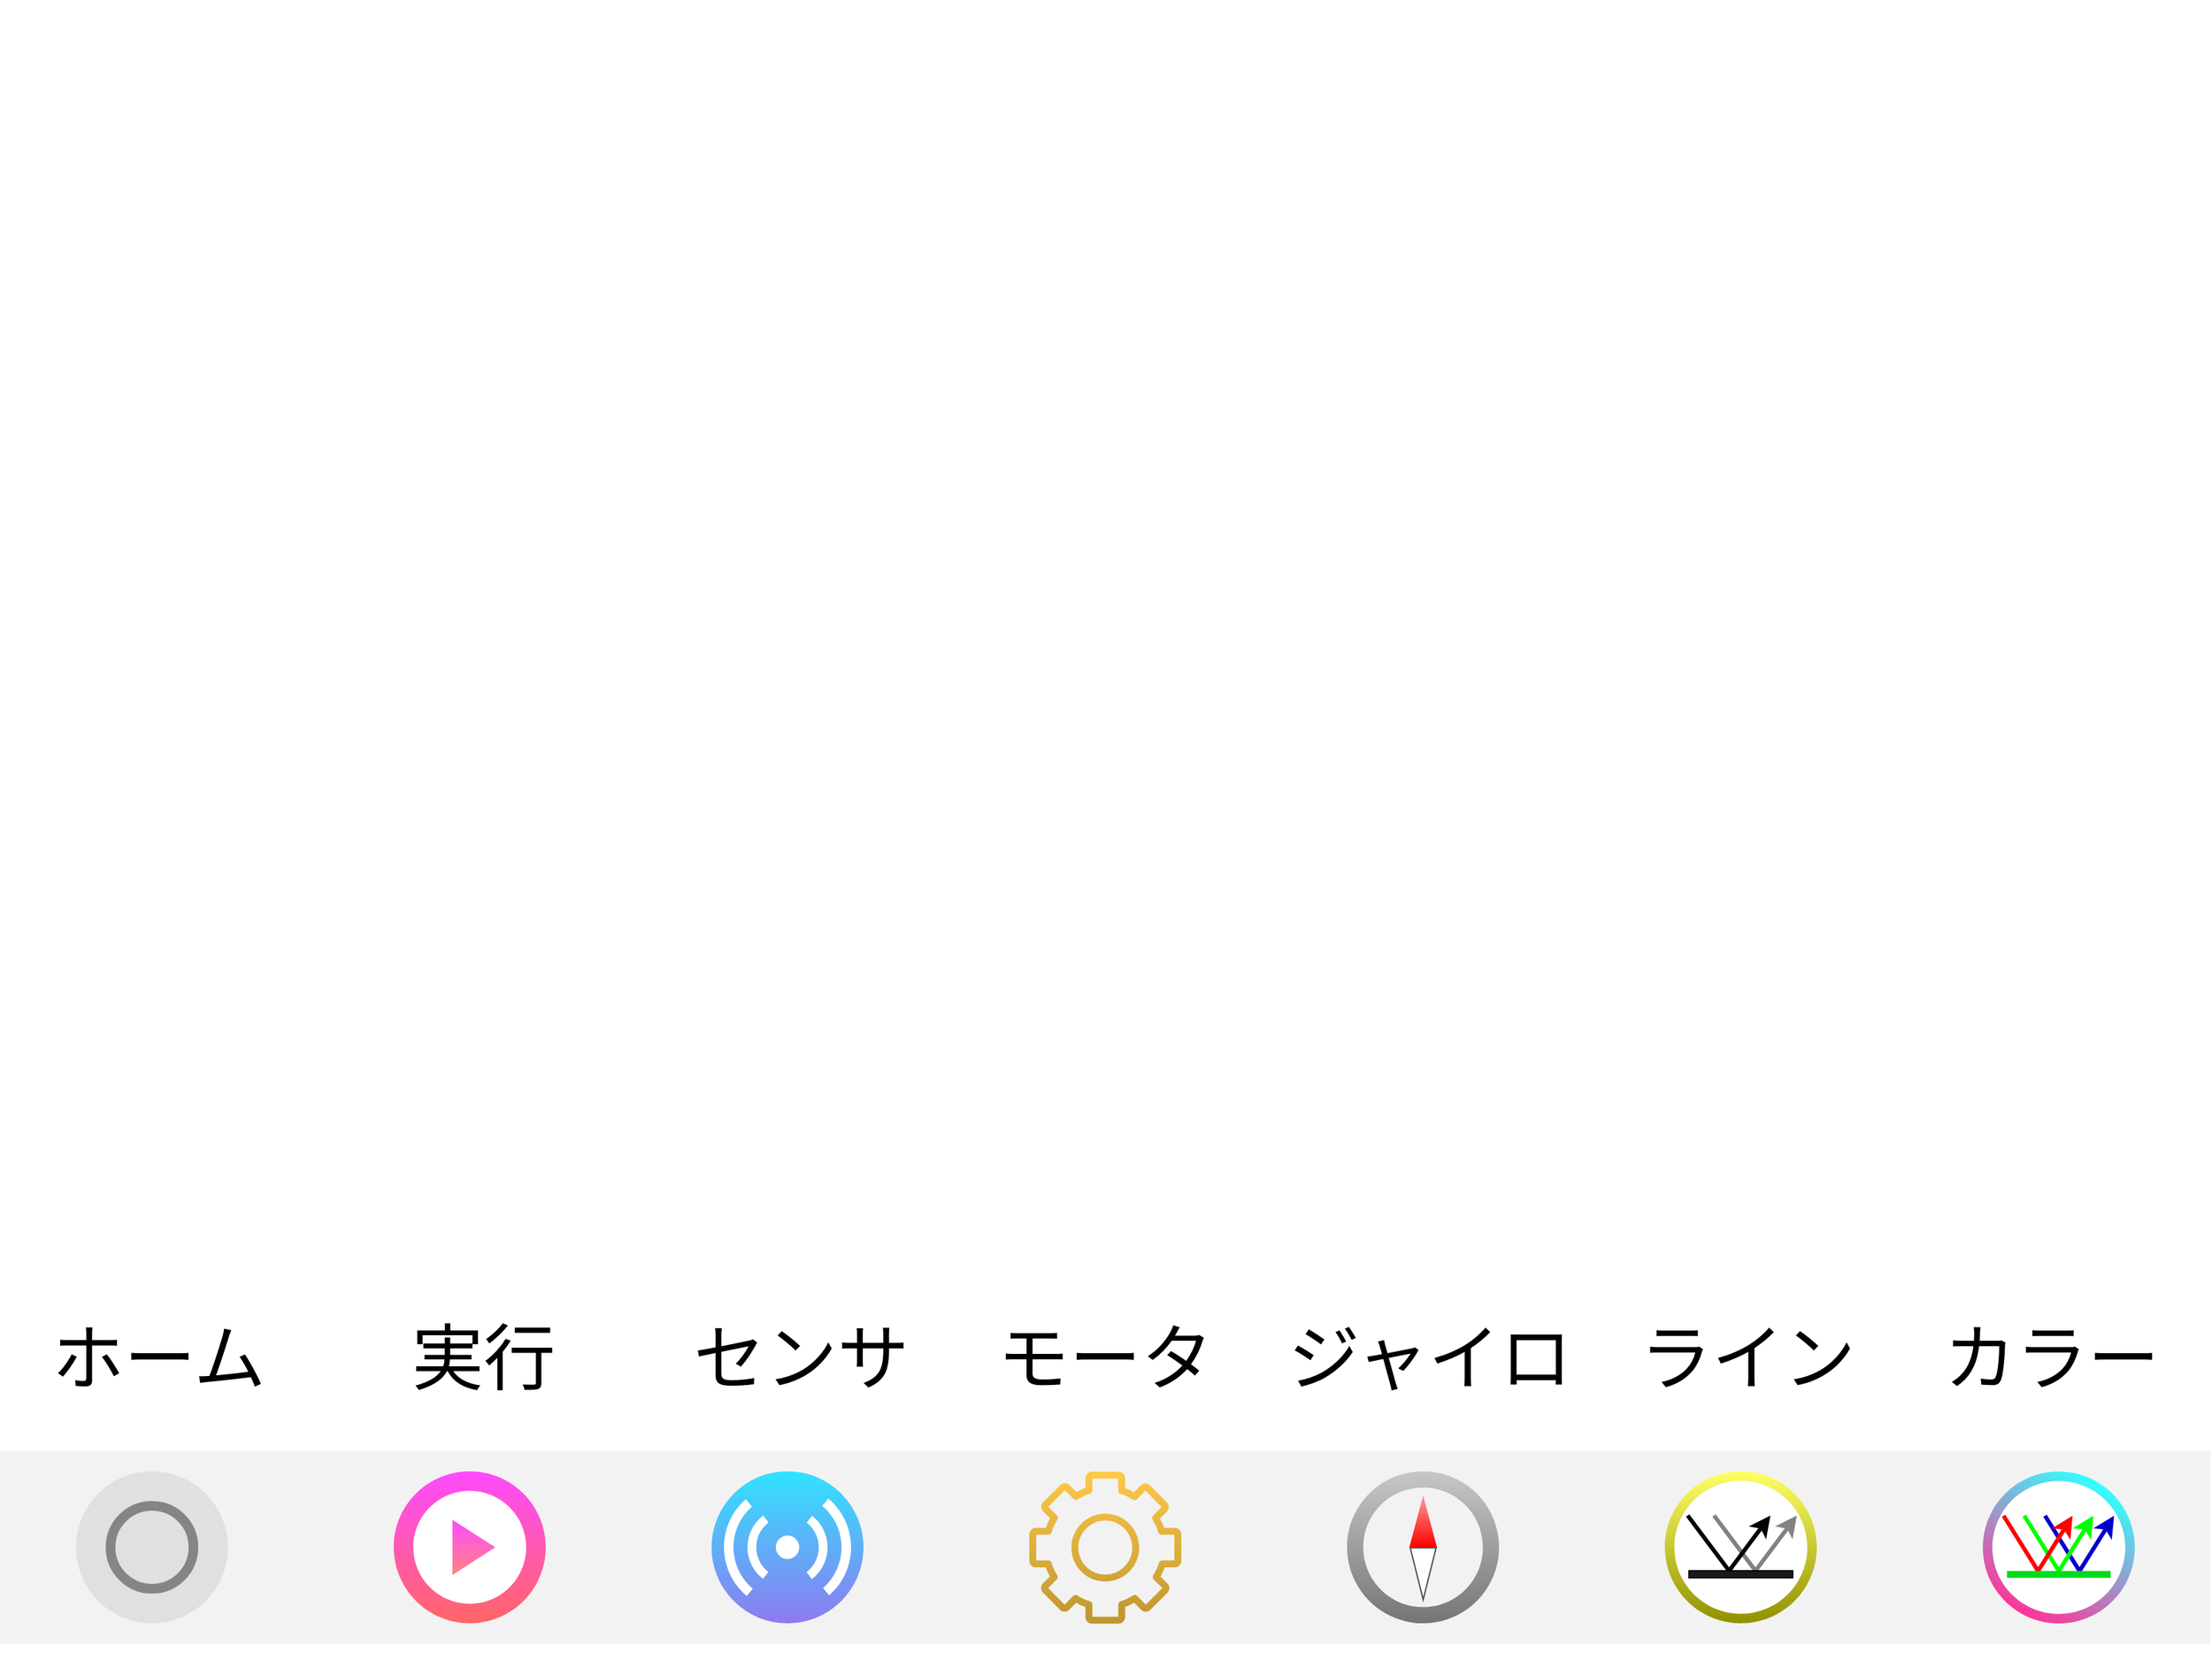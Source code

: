 <mxfile version="21.6.8" type="github" pages="2">
  <diagram name="雛形" id="7O8U0cMdmHfkfguyxdjp">
    <mxGraphModel dx="2182" dy="1191" grid="1" gridSize="10" guides="1" tooltips="1" connect="1" arrows="1" fold="1" page="1" pageScale="1" pageWidth="1600" pageHeight="1200" math="0" shadow="0">
      <root>
        <mxCell id="0" />
        <mxCell id="1" style="" parent="0" />
        <mxCell id="h-gP9eqlzXMZkICz6bRp-10" value="" style="rounded=0;whiteSpace=wrap;html=1;strokeColor=none;fillColor=#F2F2F2;" parent="1" vertex="1">
          <mxGeometry y="1050" width="1600" height="150" as="geometry" />
        </mxCell>
        <mxCell id="h-gP9eqlzXMZkICz6bRp-7" value="" style="ellipse;whiteSpace=wrap;html=1;aspect=fixed;strokeColor=none;fillColor=#E0E0E0;" parent="1" vertex="1">
          <mxGeometry x="55" y="1075" width="110" height="110" as="geometry" />
        </mxCell>
        <mxCell id="h-gP9eqlzXMZkICz6bRp-11" value="" style="ellipse;whiteSpace=wrap;html=1;aspect=fixed;fillColor=none;strokeWidth=7;strokeColor=#858585;" parent="1" vertex="1">
          <mxGeometry x="80" y="1100" width="60" height="60" as="geometry" />
        </mxCell>
        <mxCell id="h-gP9eqlzXMZkICz6bRp-23" value="" style="sketch=0;outlineConnect=0;fontColor=#232F3E;gradientColor=#BD962F;fillColor=#ffc847;strokeColor=none;dashed=0;verticalLabelPosition=bottom;verticalAlign=top;align=center;html=1;fontSize=12;fontStyle=0;aspect=fixed;pointerEvents=1;shape=mxgraph.aws4.gear;strokeWidth=18;" parent="1" vertex="1">
          <mxGeometry x="745" y="1075.19" width="110" height="110" as="geometry" />
        </mxCell>
        <mxCell id="h-gP9eqlzXMZkICz6bRp-65" value="" style="image;html=1;image=img/lib/clip_art/general/Gear_128x128.png;aspect=fixed;" parent="1" vertex="1">
          <mxGeometry x="420" y="890" width="1" height="1" as="geometry" />
        </mxCell>
        <mxCell id="h-gP9eqlzXMZkICz6bRp-83" value="" style="group" parent="1" vertex="1" connectable="0">
          <mxGeometry x="515" y="1075" width="110" height="110" as="geometry" />
        </mxCell>
        <mxCell id="h-gP9eqlzXMZkICz6bRp-36" value="" style="ellipse;whiteSpace=wrap;html=1;aspect=fixed;strokeColor=none;fillColor=#30E3FF;gradientColor=#8E7AF0;" parent="h-gP9eqlzXMZkICz6bRp-83" vertex="1">
          <mxGeometry width="110" height="110" as="geometry" />
        </mxCell>
        <mxCell id="h-gP9eqlzXMZkICz6bRp-34" value="" style="group" parent="h-gP9eqlzXMZkICz6bRp-83" vertex="1" connectable="0">
          <mxGeometry x="9" y="9" width="92" height="92" as="geometry" />
        </mxCell>
        <mxCell id="h-gP9eqlzXMZkICz6bRp-25" value="" style="verticalLabelPosition=bottom;verticalAlign=top;html=1;shape=mxgraph.basic.partConcEllipse;startAngle=0.611;endAngle=0.886;arcWidth=0.15;aspect=fixed;strokeColor=none;fillColor=#FFFFFF;" parent="h-gP9eqlzXMZkICz6bRp-34" vertex="1">
          <mxGeometry width="92" height="92" as="geometry" />
        </mxCell>
        <mxCell id="h-gP9eqlzXMZkICz6bRp-28" value="" style="verticalLabelPosition=bottom;verticalAlign=top;html=1;shape=mxgraph.basic.partConcEllipse;startAngle=0.605;endAngle=0.896;arcWidth=0.22;aspect=fixed;strokeColor=none;fillColor=#FFFFFF;" parent="h-gP9eqlzXMZkICz6bRp-34" vertex="1">
          <mxGeometry x="17" y="17" width="58" height="58" as="geometry" />
        </mxCell>
        <mxCell id="h-gP9eqlzXMZkICz6bRp-32" value="" style="group;rotation=-180;" parent="h-gP9eqlzXMZkICz6bRp-34" vertex="1" connectable="0">
          <mxGeometry width="92" height="92" as="geometry" />
        </mxCell>
        <mxCell id="h-gP9eqlzXMZkICz6bRp-30" value="" style="verticalLabelPosition=bottom;verticalAlign=top;html=1;shape=mxgraph.basic.partConcEllipse;startAngle=0.611;endAngle=0.886;arcWidth=0.15;aspect=fixed;strokeColor=none;fillColor=#FFFFFF;rotation=-180;" parent="h-gP9eqlzXMZkICz6bRp-32" vertex="1">
          <mxGeometry width="92" height="92" as="geometry" />
        </mxCell>
        <mxCell id="h-gP9eqlzXMZkICz6bRp-31" value="" style="verticalLabelPosition=bottom;verticalAlign=top;html=1;shape=mxgraph.basic.partConcEllipse;startAngle=0.605;endAngle=0.896;arcWidth=0.22;aspect=fixed;strokeColor=none;fillColor=#FFFFFF;rotation=-180;" parent="h-gP9eqlzXMZkICz6bRp-32" vertex="1">
          <mxGeometry x="17" y="17" width="58" height="58" as="geometry" />
        </mxCell>
        <mxCell id="h-gP9eqlzXMZkICz6bRp-33" value="" style="ellipse;whiteSpace=wrap;html=1;aspect=fixed;strokeColor=none;fillColor=#FFFFFF;" parent="h-gP9eqlzXMZkICz6bRp-32" vertex="1">
          <mxGeometry x="37.5" y="37.5" width="17" height="17" as="geometry" />
        </mxCell>
        <mxCell id="efaBBepKZMnBvRqp5x0d-8" value="" style="rounded=0;whiteSpace=wrap;html=1;strokeColor=none;" parent="1" vertex="1">
          <mxGeometry y="10" width="1600" height="1050" as="geometry" />
        </mxCell>
        <mxCell id="C2rAVLs_afUGmcxgLiRh-18" value="" style="group" vertex="1" connectable="0" parent="1">
          <mxGeometry x="285" y="1075" width="110" height="110" as="geometry" />
        </mxCell>
        <mxCell id="efaBBepKZMnBvRqp5x0d-7" value="" style="ellipse;whiteSpace=wrap;html=1;aspect=fixed;strokeColor=none;" parent="C2rAVLs_afUGmcxgLiRh-18" vertex="1">
          <mxGeometry x="8" y="8" width="95" height="95" as="geometry" />
        </mxCell>
        <mxCell id="efaBBepKZMnBvRqp5x0d-2" value="" style="verticalLabelPosition=bottom;verticalAlign=top;html=1;shape=mxgraph.basic.donut;dx=14.15;aspect=fixed;strokeColor=none;gradientColor=#FF6666;fillColor=#FF4AFF;" parent="C2rAVLs_afUGmcxgLiRh-18" vertex="1">
          <mxGeometry width="110" height="110" as="geometry" />
        </mxCell>
        <mxCell id="efaBBepKZMnBvRqp5x0d-4" value="" style="html=1;verticalLabelPosition=bottom;align=center;labelBackgroundColor=#ffffff;verticalAlign=top;strokeWidth=2;strokeColor=none;shadow=0;dashed=0;shape=mxgraph.ios7.icons.play;gradientColor=#FF8282;fillColor=#FF4AFF;aspect=fixed;" parent="C2rAVLs_afUGmcxgLiRh-18" vertex="1">
          <mxGeometry x="42.5" y="35.07" width="31" height="39.87" as="geometry" />
        </mxCell>
        <mxCell id="C2rAVLs_afUGmcxgLiRh-21" value="" style="group" vertex="1" connectable="0" parent="1">
          <mxGeometry x="975" y="1075" width="110" height="110" as="geometry" />
        </mxCell>
        <mxCell id="wBuHfRqARo6YGL88wuYe-1" value="" style="verticalLabelPosition=bottom;verticalAlign=top;html=1;shape=mxgraph.basic.donut;dx=11.7;aspect=fixed;strokeColor=none;fillColor=#C7C7C7;gradientColor=#757575;" vertex="1" parent="C2rAVLs_afUGmcxgLiRh-21">
          <mxGeometry width="110" height="110" as="geometry" />
        </mxCell>
        <mxCell id="wBuHfRqARo6YGL88wuYe-5" value="" style="group" vertex="1" connectable="0" parent="C2rAVLs_afUGmcxgLiRh-21">
          <mxGeometry x="45.065" y="17.503" width="20" height="75.382" as="geometry" />
        </mxCell>
        <mxCell id="wBuHfRqARo6YGL88wuYe-3" value="" style="triangle;whiteSpace=wrap;html=1;rotation=-90;fillColor=#FF9999;strokeColor=none;gradientColor=#FF0000;gradientDirection=west;" vertex="1" parent="wBuHfRqARo6YGL88wuYe-5">
          <mxGeometry x="-8.735" y="8.735" width="37.471" height="20" as="geometry" />
        </mxCell>
        <mxCell id="wBuHfRqARo6YGL88wuYe-4" value="" style="triangle;whiteSpace=wrap;html=1;rotation=90;strokeWidth=1;fillColor=#FFFFFF;strokeColor=#545454;" vertex="1" parent="wBuHfRqARo6YGL88wuYe-5">
          <mxGeometry x="-8.735" y="47.297" width="37.471" height="18.7" as="geometry" />
        </mxCell>
        <mxCell id="C2rAVLs_afUGmcxgLiRh-3" value="" style="ellipse;whiteSpace=wrap;html=1;aspect=fixed;movable=1;resizable=1;rotatable=1;deletable=1;editable=1;locked=0;connectable=1;strokeColor=none;" vertex="1" parent="1">
          <mxGeometry x="1205" y="1075" width="110" height="110" as="geometry" />
        </mxCell>
        <mxCell id="C2rAVLs_afUGmcxgLiRh-4" value="" style="group" vertex="1" connectable="0" parent="1">
          <mxGeometry x="1251.5" y="1147" width="19.1" as="geometry" />
        </mxCell>
        <mxCell id="C2rAVLs_afUGmcxgLiRh-5" value="" style="endArrow=classic;html=1;rounded=0;strokeWidth=3;strokeColor=#828282;" edge="1" parent="C2rAVLs_afUGmcxgLiRh-4">
          <mxGeometry width="50" height="50" relative="1" as="geometry">
            <mxPoint x="-10.9" y="-40" as="sourcePoint" />
            <mxPoint x="49" y="-40" as="targetPoint" />
            <Array as="points">
              <mxPoint x="19.1" />
            </Array>
          </mxGeometry>
        </mxCell>
        <mxCell id="C2rAVLs_afUGmcxgLiRh-6" value="" style="endArrow=classic;html=1;rounded=0;strokeWidth=3;" edge="1" parent="C2rAVLs_afUGmcxgLiRh-4">
          <mxGeometry width="50" height="50" relative="1" as="geometry">
            <mxPoint x="-30" y="-40" as="sourcePoint" />
            <mxPoint x="29.9" y="-40" as="targetPoint" />
            <Array as="points">
              <mxPoint />
            </Array>
          </mxGeometry>
        </mxCell>
        <mxCell id="C2rAVLs_afUGmcxgLiRh-7" value="" style="rounded=0;whiteSpace=wrap;html=1;fillColor=#1A1A1A;" vertex="1" parent="1">
          <mxGeometry x="1222.5" y="1147" width="75" height="5" as="geometry" />
        </mxCell>
        <mxCell id="C2rAVLs_afUGmcxgLiRh-8" value="" style="verticalLabelPosition=bottom;verticalAlign=top;html=1;shape=mxgraph.basic.donut;dx=6.9;aspect=fixed;strokeColor=none;fillColor=#FFFF66;gradientColor=#919100;" vertex="1" parent="1">
          <mxGeometry x="1205" y="1075" width="110" height="110" as="geometry" />
        </mxCell>
        <mxCell id="C2rAVLs_afUGmcxgLiRh-23" value="" style="group" vertex="1" connectable="0" parent="1">
          <mxGeometry x="1415" y="1055" width="150.263" height="150.263" as="geometry" />
        </mxCell>
        <mxCell id="C2rAVLs_afUGmcxgLiRh-9" value="" style="ellipse;whiteSpace=wrap;html=1;aspect=fixed;movable=1;resizable=1;rotatable=1;deletable=1;editable=1;locked=0;connectable=1;strokeColor=none;flipV=1;flipH=0;rotation=-180;" vertex="1" parent="C2rAVLs_afUGmcxgLiRh-23">
          <mxGeometry x="20.131" y="20.131" width="110" height="110" as="geometry" />
        </mxCell>
        <mxCell id="C2rAVLs_afUGmcxgLiRh-10" value="" style="verticalLabelPosition=bottom;verticalAlign=top;html=1;shape=mxgraph.basic.donut;dx=6.9;aspect=fixed;strokeColor=none;fillColor=#FF3399;gradientColor=#33FFFF;flipV=1;rotation=30;" vertex="1" parent="C2rAVLs_afUGmcxgLiRh-23">
          <mxGeometry x="20.131" y="20.131" width="110" height="110" as="geometry" />
        </mxCell>
        <mxCell id="C2rAVLs_afUGmcxgLiRh-11" value="" style="endArrow=classic;html=1;rounded=0;strokeWidth=3;strokeColor=#0000CC;" edge="1" parent="C2rAVLs_afUGmcxgLiRh-23">
          <mxGeometry width="50" height="50" relative="1" as="geometry">
            <mxPoint x="65.131" y="52.131" as="sourcePoint" />
            <mxPoint x="115.131" y="52.131" as="targetPoint" />
            <Array as="points">
              <mxPoint x="90.131" y="92.131" />
            </Array>
          </mxGeometry>
        </mxCell>
        <mxCell id="C2rAVLs_afUGmcxgLiRh-12" value="" style="endArrow=classic;html=1;rounded=0;strokeWidth=3;strokeColor=#00FF00;" edge="1" parent="C2rAVLs_afUGmcxgLiRh-23">
          <mxGeometry width="50" height="50" relative="1" as="geometry">
            <mxPoint x="50.131" y="52.131" as="sourcePoint" />
            <mxPoint x="100.131" y="52.131" as="targetPoint" />
            <Array as="points">
              <mxPoint x="75.131" y="92.131" />
            </Array>
          </mxGeometry>
        </mxCell>
        <mxCell id="C2rAVLs_afUGmcxgLiRh-13" value="" style="endArrow=classic;html=1;rounded=0;strokeWidth=3;strokeColor=#FF0000;" edge="1" parent="C2rAVLs_afUGmcxgLiRh-23">
          <mxGeometry width="50" height="50" relative="1" as="geometry">
            <mxPoint x="35.131" y="52.131" as="sourcePoint" />
            <mxPoint x="85.131" y="52.131" as="targetPoint" />
            <Array as="points">
              <mxPoint x="60.131" y="92.131" />
            </Array>
          </mxGeometry>
        </mxCell>
        <mxCell id="C2rAVLs_afUGmcxgLiRh-14" value="" style="rounded=0;whiteSpace=wrap;html=1;fillColor=#00DB1D;strokeColor=none;" vertex="1" parent="C2rAVLs_afUGmcxgLiRh-23">
          <mxGeometry x="37.631" y="92.131" width="75" height="5" as="geometry" />
        </mxCell>
        <mxCell id="h-gP9eqlzXMZkICz6bRp-5" value="オブジェ" style="locked=1;" parent="0" />
        <mxCell id="xYayoXvh27TjudhFl6Vb-2" value="description" style="locked=1;" parent="0" />
        <mxCell id="xYayoXvh27TjudhFl6Vb-3" value="&lt;span style=&quot;font-size: 52px;&quot;&gt;ホーム&lt;/span&gt;" style="text;html=1;strokeColor=none;fillColor=none;align=center;verticalAlign=middle;whiteSpace=wrap;rounded=0;fontFamily=Zen Kaku Gothic New;fontSource=https%3A%2F%2Ffonts.googleapis.com%2Fcss%3Ffamily%3DZen%2BKaku%2BGothic%2BNew;" vertex="1" parent="xYayoXvh27TjudhFl6Vb-2">
          <mxGeometry x="20" y="950" width="190" height="90" as="geometry" />
        </mxCell>
        <mxCell id="xYayoXvh27TjudhFl6Vb-4" value="&lt;span style=&quot;font-size: 52px;&quot;&gt;実行&lt;/span&gt;" style="text;html=1;strokeColor=none;fillColor=none;align=center;verticalAlign=middle;whiteSpace=wrap;rounded=0;fontFamily=Zen Kaku Gothic New;fontSource=https%3A%2F%2Ffonts.googleapis.com%2Fcss%3Ffamily%3DZen%2BKaku%2BGothic%2BNew;" vertex="1" parent="xYayoXvh27TjudhFl6Vb-2">
          <mxGeometry x="280" y="950" width="140" height="90" as="geometry" />
        </mxCell>
        <mxCell id="xYayoXvh27TjudhFl6Vb-5" value="&lt;span style=&quot;font-size: 52px;&quot;&gt;センサ&lt;/span&gt;" style="text;html=1;strokeColor=none;fillColor=none;align=center;verticalAlign=middle;whiteSpace=wrap;rounded=0;fontFamily=Zen Kaku Gothic New;fontSource=https%3A%2F%2Ffonts.googleapis.com%2Fcss%3Ffamily%3DZen%2BKaku%2BGothic%2BNew;" vertex="1" parent="xYayoXvh27TjudhFl6Vb-2">
          <mxGeometry x="500" y="950" width="160" height="90" as="geometry" />
        </mxCell>
        <mxCell id="xYayoXvh27TjudhFl6Vb-6" value="&lt;span style=&quot;font-size: 52px;&quot;&gt;モータ&lt;/span&gt;" style="text;html=1;strokeColor=none;fillColor=none;align=center;verticalAlign=middle;whiteSpace=wrap;rounded=0;fontFamily=Zen Kaku Gothic New;fontSource=https%3A%2F%2Ffonts.googleapis.com%2Fcss%3Ffamily%3DZen%2BKaku%2BGothic%2BNew;" vertex="1" parent="xYayoXvh27TjudhFl6Vb-2">
          <mxGeometry x="720" y="950" width="160" height="90" as="geometry" />
        </mxCell>
        <mxCell id="xYayoXvh27TjudhFl6Vb-9" value="&lt;span style=&quot;font-size: 52px;&quot;&gt;ジャイロ&lt;/span&gt;" style="text;html=1;strokeColor=none;fillColor=none;align=center;verticalAlign=middle;whiteSpace=wrap;rounded=0;fontFamily=Zen Kaku Gothic New;fontSource=https%3A%2F%2Ffonts.googleapis.com%2Fcss%3Ffamily%3DZen%2BKaku%2BGothic%2BNew;" vertex="1" parent="xYayoXvh27TjudhFl6Vb-2">
          <mxGeometry x="930" y="950" width="210" height="90" as="geometry" />
        </mxCell>
        <mxCell id="xYayoXvh27TjudhFl6Vb-29" value="&lt;span style=&quot;font-size: 52px;&quot;&gt;ライン&lt;/span&gt;" style="text;html=1;strokeColor=none;fillColor=none;align=center;verticalAlign=middle;whiteSpace=wrap;rounded=0;fontFamily=Zen Kaku Gothic New;fontSource=https%3A%2F%2Ffonts.googleapis.com%2Fcss%3Ffamily%3DZen%2BKaku%2BGothic%2BNew;" vertex="1" parent="xYayoXvh27TjudhFl6Vb-2">
          <mxGeometry x="1160" y="950" width="210" height="90" as="geometry" />
        </mxCell>
        <mxCell id="C2rAVLs_afUGmcxgLiRh-25" value="&lt;span style=&quot;font-size: 52px;&quot;&gt;カラー&lt;/span&gt;" style="text;html=1;strokeColor=none;fillColor=none;align=center;verticalAlign=middle;whiteSpace=wrap;rounded=0;fontFamily=Zen Kaku Gothic New;fontSource=https%3A%2F%2Ffonts.googleapis.com%2Fcss%3Ffamily%3DZen%2BKaku%2BGothic%2BNew;" vertex="1" parent="xYayoXvh27TjudhFl6Vb-2">
          <mxGeometry x="1390" y="950" width="190" height="90" as="geometry" />
        </mxCell>
      </root>
    </mxGraphModel>
  </diagram>
  <diagram id="wLYDUoYpfgjDL48D52VK" name="ボツ置き場">
    <mxGraphModel dx="421" dy="-970" grid="1" gridSize="10" guides="1" tooltips="1" connect="1" arrows="1" fold="1" page="1" pageScale="1" pageWidth="1600" pageHeight="1200" math="0" shadow="0">
      <root>
        <mxCell id="0" />
        <mxCell id="1" parent="0" />
        <mxCell id="nqOqeXPwmrGODVWTNga3-1" value="" style="group" parent="1" vertex="1" connectable="0">
          <mxGeometry x="170" y="1230" width="110" height="110" as="geometry" />
        </mxCell>
        <mxCell id="nqOqeXPwmrGODVWTNga3-2" value="" style="ellipse;whiteSpace=wrap;html=1;aspect=fixed;strokeColor=none;fillColor=#33FFFF;gradientColor=#FF3399;" parent="nqOqeXPwmrGODVWTNga3-1" vertex="1">
          <mxGeometry width="110" height="110" as="geometry" />
        </mxCell>
        <mxCell id="nqOqeXPwmrGODVWTNga3-3" value="" style="group" parent="nqOqeXPwmrGODVWTNga3-1" vertex="1" connectable="0">
          <mxGeometry x="9" y="9" width="92" height="92" as="geometry" />
        </mxCell>
        <mxCell id="nqOqeXPwmrGODVWTNga3-4" value="" style="verticalLabelPosition=bottom;verticalAlign=top;html=1;shape=mxgraph.basic.partConcEllipse;startAngle=0.611;endAngle=0.886;arcWidth=0.15;aspect=fixed;strokeColor=none;fillColor=#FFFFFF;" parent="nqOqeXPwmrGODVWTNga3-3" vertex="1">
          <mxGeometry width="92" height="92" as="geometry" />
        </mxCell>
        <mxCell id="nqOqeXPwmrGODVWTNga3-5" value="" style="verticalLabelPosition=bottom;verticalAlign=top;html=1;shape=mxgraph.basic.partConcEllipse;startAngle=0.605;endAngle=0.896;arcWidth=0.22;aspect=fixed;strokeColor=none;fillColor=#FFFFFF;" parent="nqOqeXPwmrGODVWTNga3-3" vertex="1">
          <mxGeometry x="17" y="17" width="58" height="58" as="geometry" />
        </mxCell>
        <mxCell id="nqOqeXPwmrGODVWTNga3-6" value="" style="group;rotation=-180;" parent="nqOqeXPwmrGODVWTNga3-3" vertex="1" connectable="0">
          <mxGeometry width="92" height="92" as="geometry" />
        </mxCell>
        <mxCell id="nqOqeXPwmrGODVWTNga3-7" value="" style="verticalLabelPosition=bottom;verticalAlign=top;html=1;shape=mxgraph.basic.partConcEllipse;startAngle=0.611;endAngle=0.886;arcWidth=0.15;aspect=fixed;strokeColor=none;fillColor=#FFFFFF;rotation=-180;" parent="nqOqeXPwmrGODVWTNga3-6" vertex="1">
          <mxGeometry width="92" height="92" as="geometry" />
        </mxCell>
        <mxCell id="nqOqeXPwmrGODVWTNga3-8" value="" style="verticalLabelPosition=bottom;verticalAlign=top;html=1;shape=mxgraph.basic.partConcEllipse;startAngle=0.605;endAngle=0.896;arcWidth=0.22;aspect=fixed;strokeColor=none;fillColor=#FFFFFF;rotation=-180;" parent="nqOqeXPwmrGODVWTNga3-6" vertex="1">
          <mxGeometry x="17" y="17" width="58" height="58" as="geometry" />
        </mxCell>
        <mxCell id="nqOqeXPwmrGODVWTNga3-9" value="" style="ellipse;whiteSpace=wrap;html=1;aspect=fixed;strokeColor=none;fillColor=#FFFFFF;" parent="nqOqeXPwmrGODVWTNga3-6" vertex="1">
          <mxGeometry x="37.5" y="37.5" width="17" height="17" as="geometry" />
        </mxCell>
        <mxCell id="nqOqeXPwmrGODVWTNga3-10" value="" style="group" parent="1" vertex="1" connectable="0">
          <mxGeometry x="300" y="1230" width="110" height="110" as="geometry" />
        </mxCell>
        <mxCell id="nqOqeXPwmrGODVWTNga3-11" value="" style="ellipse;whiteSpace=wrap;html=1;aspect=fixed;strokeColor=none;fillColor=#FF14D0;gradientColor=#BF2874;" parent="nqOqeXPwmrGODVWTNga3-10" vertex="1">
          <mxGeometry width="110" height="110" as="geometry" />
        </mxCell>
        <mxCell id="nqOqeXPwmrGODVWTNga3-12" value="" style="group" parent="nqOqeXPwmrGODVWTNga3-10" vertex="1" connectable="0">
          <mxGeometry x="9" y="9" width="92" height="92" as="geometry" />
        </mxCell>
        <mxCell id="nqOqeXPwmrGODVWTNga3-13" value="" style="verticalLabelPosition=bottom;verticalAlign=top;html=1;shape=mxgraph.basic.partConcEllipse;startAngle=0.611;endAngle=0.886;arcWidth=0.15;aspect=fixed;strokeColor=none;fillColor=#FFFFFF;" parent="nqOqeXPwmrGODVWTNga3-12" vertex="1">
          <mxGeometry width="92" height="92" as="geometry" />
        </mxCell>
        <mxCell id="nqOqeXPwmrGODVWTNga3-14" value="" style="verticalLabelPosition=bottom;verticalAlign=top;html=1;shape=mxgraph.basic.partConcEllipse;startAngle=0.605;endAngle=0.896;arcWidth=0.22;aspect=fixed;strokeColor=none;fillColor=#FFFFFF;" parent="nqOqeXPwmrGODVWTNga3-12" vertex="1">
          <mxGeometry x="17" y="17" width="58" height="58" as="geometry" />
        </mxCell>
        <mxCell id="nqOqeXPwmrGODVWTNga3-15" value="" style="group;rotation=-180;" parent="nqOqeXPwmrGODVWTNga3-12" vertex="1" connectable="0">
          <mxGeometry width="92" height="92" as="geometry" />
        </mxCell>
        <mxCell id="nqOqeXPwmrGODVWTNga3-16" value="" style="verticalLabelPosition=bottom;verticalAlign=top;html=1;shape=mxgraph.basic.partConcEllipse;startAngle=0.611;endAngle=0.886;arcWidth=0.15;aspect=fixed;strokeColor=none;fillColor=#FFFFFF;rotation=-180;" parent="nqOqeXPwmrGODVWTNga3-15" vertex="1">
          <mxGeometry width="92" height="92" as="geometry" />
        </mxCell>
        <mxCell id="nqOqeXPwmrGODVWTNga3-17" value="" style="verticalLabelPosition=bottom;verticalAlign=top;html=1;shape=mxgraph.basic.partConcEllipse;startAngle=0.605;endAngle=0.896;arcWidth=0.22;aspect=fixed;strokeColor=none;fillColor=#FFFFFF;rotation=-180;" parent="nqOqeXPwmrGODVWTNga3-15" vertex="1">
          <mxGeometry x="17" y="17" width="58" height="58" as="geometry" />
        </mxCell>
        <mxCell id="nqOqeXPwmrGODVWTNga3-18" value="" style="ellipse;whiteSpace=wrap;html=1;aspect=fixed;strokeColor=none;fillColor=#FFFFFF;" parent="nqOqeXPwmrGODVWTNga3-15" vertex="1">
          <mxGeometry x="37.5" y="37.5" width="17" height="17" as="geometry" />
        </mxCell>
        <mxCell id="nqOqeXPwmrGODVWTNga3-19" value="" style="sketch=0;pointerEvents=1;shadow=0;dashed=0;html=1;strokeColor=none;fillColor=#FF08CE;labelPosition=center;verticalLabelPosition=bottom;verticalAlign=top;align=center;outlineConnect=0;shape=mxgraph.veeam2.running_playing;aspect=fixed;gradientColor=#B33D6C;" parent="1" vertex="1">
          <mxGeometry x="179.5" y="1678.5" width="151" height="151" as="geometry" />
        </mxCell>
        <mxCell id="nqOqeXPwmrGODVWTNga3-21" value="" style="group;rotation=0;" parent="1" vertex="1" connectable="0">
          <mxGeometry x="40" y="1230" width="110" height="110" as="geometry" />
        </mxCell>
        <mxCell id="nqOqeXPwmrGODVWTNga3-22" value="" style="ellipse;whiteSpace=wrap;html=1;aspect=fixed;strokeColor=none;fillColor=#33FFFF;gradientColor=#FF3399;rotation=15;" parent="nqOqeXPwmrGODVWTNga3-21" vertex="1">
          <mxGeometry width="110" height="110" as="geometry" />
        </mxCell>
        <mxCell id="nqOqeXPwmrGODVWTNga3-23" value="" style="group;rotation=0;" parent="nqOqeXPwmrGODVWTNga3-21" vertex="1" connectable="0">
          <mxGeometry x="9" y="9" width="92" height="92" as="geometry" />
        </mxCell>
        <mxCell id="nqOqeXPwmrGODVWTNga3-24" value="" style="verticalLabelPosition=bottom;verticalAlign=top;html=1;shape=mxgraph.basic.partConcEllipse;startAngle=0.611;endAngle=0.886;arcWidth=0.15;aspect=fixed;strokeColor=none;fillColor=#FFFFFF;rotation=0;" parent="nqOqeXPwmrGODVWTNga3-23" vertex="1">
          <mxGeometry width="92" height="92" as="geometry" />
        </mxCell>
        <mxCell id="nqOqeXPwmrGODVWTNga3-25" value="" style="verticalLabelPosition=bottom;verticalAlign=top;html=1;shape=mxgraph.basic.partConcEllipse;startAngle=0.605;endAngle=0.896;arcWidth=0.22;aspect=fixed;strokeColor=none;fillColor=#FFFFFF;rotation=0;" parent="nqOqeXPwmrGODVWTNga3-23" vertex="1">
          <mxGeometry x="17" y="17" width="58" height="58" as="geometry" />
        </mxCell>
        <mxCell id="nqOqeXPwmrGODVWTNga3-26" value="" style="group;rotation=-180;" parent="nqOqeXPwmrGODVWTNga3-23" vertex="1" connectable="0">
          <mxGeometry width="92" height="92" as="geometry" />
        </mxCell>
        <mxCell id="nqOqeXPwmrGODVWTNga3-27" value="" style="verticalLabelPosition=bottom;verticalAlign=top;html=1;shape=mxgraph.basic.partConcEllipse;startAngle=0.611;endAngle=0.886;arcWidth=0.15;aspect=fixed;strokeColor=none;fillColor=#FFFFFF;rotation=-180;" parent="nqOqeXPwmrGODVWTNga3-26" vertex="1">
          <mxGeometry width="92" height="92" as="geometry" />
        </mxCell>
        <mxCell id="nqOqeXPwmrGODVWTNga3-28" value="" style="verticalLabelPosition=bottom;verticalAlign=top;html=1;shape=mxgraph.basic.partConcEllipse;startAngle=0.605;endAngle=0.896;arcWidth=0.22;aspect=fixed;strokeColor=none;fillColor=#FFFFFF;rotation=-180;" parent="nqOqeXPwmrGODVWTNga3-26" vertex="1">
          <mxGeometry x="17" y="17" width="58" height="58" as="geometry" />
        </mxCell>
        <mxCell id="nqOqeXPwmrGODVWTNga3-29" value="" style="ellipse;whiteSpace=wrap;html=1;aspect=fixed;strokeColor=none;fillColor=#FFFFFF;rotation=0;" parent="nqOqeXPwmrGODVWTNga3-26" vertex="1">
          <mxGeometry x="37" y="37" width="17" height="17" as="geometry" />
        </mxCell>
        <mxCell id="yjdE3krrhu8JRonihCo2-1" value="" style="shape=image;html=1;verticalAlign=top;verticalLabelPosition=bottom;labelBackgroundColor=#ffffff;imageAspect=0;aspect=fixed;image=https://cdn2.iconfinder.com/data/icons/boxicons-regular-vol-3/24/bx-run-128.png" vertex="1" parent="1">
          <mxGeometry x="20" y="1690" width="128" height="128" as="geometry" />
        </mxCell>
        <mxCell id="WmqNaCBBMCfLt_LxE_mU-1" value="y" style="ellipse;whiteSpace=wrap;html=1;aspect=fixed;strokeWidth=3;strokeColor=#808080;" vertex="1" parent="1">
          <mxGeometry x="330.5" y="1380" width="110" height="110" as="geometry" />
        </mxCell>
        <mxCell id="WmqNaCBBMCfLt_LxE_mU-2" value="" style="triangle;whiteSpace=wrap;html=1;rotation=90;strokeWidth=1;fillColor=#d9d9d9;strokeColor=#666666;" vertex="1" parent="1">
          <mxGeometry x="362.5" y="1447.497" width="46" height="19.826" as="geometry" />
        </mxCell>
        <mxCell id="WmqNaCBBMCfLt_LxE_mU-3" value="" style="triangle;whiteSpace=wrap;html=1;rotation=-90;fillColor=#FF9999;strokeColor=none;gradientColor=#FF0000;gradientDirection=west;" vertex="1" parent="1">
          <mxGeometry x="362.5" y="1400.935" width="46" height="20.87" as="geometry" />
        </mxCell>
        <mxCell id="_s8Q34IabjebmULWDPo8-1" value="" style="verticalLabelPosition=bottom;verticalAlign=top;html=1;shape=mxgraph.basic.donut;dx=13.17;aspect=fixed;strokeColor=none;fillColor=#C7C7C7;gradientColor=#666666;" vertex="1" parent="1">
          <mxGeometry x="188" y="1380" width="110" height="110" as="geometry" />
        </mxCell>
        <mxCell id="_s8Q34IabjebmULWDPo8-4" value="" style="group;aspect=fixed;" vertex="1" connectable="0" parent="1">
          <mxGeometry x="234.565" y="1397.0" width="17" height="74.98" as="geometry" />
        </mxCell>
        <mxCell id="_s8Q34IabjebmULWDPo8-2" value="" style="triangle;whiteSpace=wrap;html=1;rotation=-90;fillColor=#FF9999;strokeColor=none;gradientColor=#FF0000;gradientDirection=west;" vertex="1" parent="_s8Q34IabjebmULWDPo8-4">
          <mxGeometry x="-10.235" y="10.236" width="37.471" height="17.001" as="geometry" />
        </mxCell>
        <mxCell id="_s8Q34IabjebmULWDPo8-3" value="" style="triangle;whiteSpace=wrap;html=1;rotation=90;strokeWidth=1;fillColor=default;strokeColor=#666666;" vertex="1" parent="_s8Q34IabjebmULWDPo8-4">
          <mxGeometry x="-10.235" y="48.168" width="37.471" height="16.151" as="geometry" />
        </mxCell>
        <mxCell id="twy646h4Y78SQbwAZLhf-1" value="" style="verticalLabelPosition=bottom;verticalAlign=top;html=1;shape=mxgraph.basic.donut;dx=2.52;aspect=fixed;strokeColor=none;fillColor=#808080;gradientColor=none;" vertex="1" parent="1">
          <mxGeometry x="38" y="1380" width="110" height="110" as="geometry" />
        </mxCell>
        <mxCell id="twy646h4Y78SQbwAZLhf-2" value="" style="triangle;whiteSpace=wrap;html=1;rotation=-90;fillColor=#FF9999;strokeColor=none;gradientColor=#FF0000;gradientDirection=west;" vertex="1" parent="1">
          <mxGeometry x="70" y="1400.935" width="46" height="20.87" as="geometry" />
        </mxCell>
        <mxCell id="twy646h4Y78SQbwAZLhf-3" value="" style="triangle;whiteSpace=wrap;html=1;rotation=90;strokeWidth=1;fillColor=default;strokeColor=#666666;" vertex="1" parent="1">
          <mxGeometry x="70" y="1447.497" width="46" height="19.826" as="geometry" />
        </mxCell>
        <mxCell id="BsqfgoKKWLKrE249Pmcp-1" value="" style="ellipse;whiteSpace=wrap;html=1;aspect=fixed;movable=1;resizable=1;rotatable=1;deletable=1;editable=1;locked=0;connectable=1;strokeColor=none;" vertex="1" parent="1">
          <mxGeometry x="38" y="1530" width="110" height="110" as="geometry" />
        </mxCell>
        <mxCell id="BsqfgoKKWLKrE249Pmcp-2" value="" style="group" vertex="1" connectable="0" parent="1">
          <mxGeometry x="84.5" y="1602" width="19.1" as="geometry" />
        </mxCell>
        <mxCell id="BsqfgoKKWLKrE249Pmcp-3" value="" style="endArrow=classic;html=1;rounded=0;strokeWidth=3;strokeColor=#828282;" edge="1" parent="BsqfgoKKWLKrE249Pmcp-2">
          <mxGeometry width="50" height="50" relative="1" as="geometry">
            <mxPoint x="-10.9" y="-40" as="sourcePoint" />
            <mxPoint x="49" y="-40" as="targetPoint" />
            <Array as="points">
              <mxPoint x="19.1" />
            </Array>
          </mxGeometry>
        </mxCell>
        <mxCell id="BsqfgoKKWLKrE249Pmcp-4" value="" style="endArrow=classic;html=1;rounded=0;strokeWidth=3;" edge="1" parent="BsqfgoKKWLKrE249Pmcp-2">
          <mxGeometry width="50" height="50" relative="1" as="geometry">
            <mxPoint x="-30" y="-40" as="sourcePoint" />
            <mxPoint x="29.9" y="-40" as="targetPoint" />
            <Array as="points">
              <mxPoint />
            </Array>
          </mxGeometry>
        </mxCell>
        <mxCell id="BsqfgoKKWLKrE249Pmcp-5" value="" style="rounded=0;whiteSpace=wrap;html=1;fillColor=#00DB1D;strokeColor=none;" vertex="1" parent="1">
          <mxGeometry x="55.5" y="1602" width="75" height="5" as="geometry" />
        </mxCell>
        <mxCell id="BsqfgoKKWLKrE249Pmcp-6" value="" style="verticalLabelPosition=bottom;verticalAlign=top;html=1;shape=mxgraph.basic.donut;dx=6.9;aspect=fixed;strokeColor=none;fillColor=#FF0000;gradientColor=#0000CC;" vertex="1" parent="1">
          <mxGeometry x="38" y="1530" width="110" height="110" as="geometry" />
        </mxCell>
        <mxCell id="odGaEpSMYsswD_Nr5R0C-1" value="" style="ellipse;whiteSpace=wrap;html=1;aspect=fixed;movable=1;resizable=1;rotatable=1;deletable=1;editable=1;locked=0;connectable=1;strokeColor=none;flipV=1;flipH=0;rotation=-180;" vertex="1" parent="1">
          <mxGeometry x="188.07" y="1530" width="110" height="110" as="geometry" />
        </mxCell>
        <mxCell id="odGaEpSMYsswD_Nr5R0C-2" value="" style="verticalLabelPosition=bottom;verticalAlign=top;html=1;shape=mxgraph.basic.donut;dx=6.9;aspect=fixed;strokeColor=none;fillColor=#FF3399;gradientColor=#33FFFF;flipV=1;rotation=30;" vertex="1" parent="1">
          <mxGeometry x="188.07" y="1530" width="110" height="110" as="geometry" />
        </mxCell>
        <mxCell id="odGaEpSMYsswD_Nr5R0C-3" value="" style="endArrow=classic;html=1;rounded=0;strokeWidth=3;strokeColor=#0000CC;" edge="1" parent="1">
          <mxGeometry width="50" height="50" relative="1" as="geometry">
            <mxPoint x="223.67" y="1562" as="sourcePoint" />
            <mxPoint x="283.57" y="1562" as="targetPoint" />
            <Array as="points">
              <mxPoint x="253.67" y="1602" />
            </Array>
          </mxGeometry>
        </mxCell>
        <mxCell id="odGaEpSMYsswD_Nr5R0C-4" value="" style="endArrow=classic;html=1;rounded=0;strokeWidth=3;strokeColor=#00FF00;" edge="1" parent="1">
          <mxGeometry width="50" height="50" relative="1" as="geometry">
            <mxPoint x="214.17" y="1562" as="sourcePoint" />
            <mxPoint x="274.07" y="1562" as="targetPoint" />
            <Array as="points">
              <mxPoint x="244.17" y="1602" />
            </Array>
          </mxGeometry>
        </mxCell>
        <mxCell id="odGaEpSMYsswD_Nr5R0C-5" value="" style="endArrow=classic;html=1;rounded=0;strokeWidth=3;strokeColor=#FF0000;" edge="1" parent="1">
          <mxGeometry width="50" height="50" relative="1" as="geometry">
            <mxPoint x="204.57" y="1562" as="sourcePoint" />
            <mxPoint x="264.47" y="1562" as="targetPoint" />
            <Array as="points">
              <mxPoint x="234.57" y="1602" />
            </Array>
          </mxGeometry>
        </mxCell>
        <mxCell id="odGaEpSMYsswD_Nr5R0C-6" value="" style="rounded=0;whiteSpace=wrap;html=1;fillColor=#00DB1D;strokeColor=none;" vertex="1" parent="1">
          <mxGeometry x="205.57" y="1602" width="75" height="5" as="geometry" />
        </mxCell>
        <mxCell id="P4sEHV4d0enHq4tjuEHd-19" value="" style="endArrow=classic;html=1;rounded=0;strokeWidth=3;strokeColor=#0000CC;" edge="1" parent="1">
          <mxGeometry width="50" height="50" relative="1" as="geometry">
            <mxPoint x="378" y="1591" as="sourcePoint" />
            <mxPoint x="428" y="1591" as="targetPoint" />
            <Array as="points">
              <mxPoint x="403" y="1631" />
            </Array>
          </mxGeometry>
        </mxCell>
        <mxCell id="P4sEHV4d0enHq4tjuEHd-20" value="" style="endArrow=classic;html=1;rounded=0;strokeWidth=3;strokeColor=#FF0000;" edge="1" parent="1">
          <mxGeometry width="50" height="50" relative="1" as="geometry">
            <mxPoint x="343" y="1539" as="sourcePoint" />
            <mxPoint x="393" y="1539" as="targetPoint" />
            <Array as="points">
              <mxPoint x="368" y="1579" />
            </Array>
          </mxGeometry>
        </mxCell>
        <mxCell id="P4sEHV4d0enHq4tjuEHd-21" value="" style="endArrow=classic;html=1;rounded=0;strokeWidth=3;strokeColor=#00FF00;" edge="1" parent="1">
          <mxGeometry width="50" height="50" relative="1" as="geometry">
            <mxPoint x="358" y="1539" as="sourcePoint" />
            <mxPoint x="408" y="1539" as="targetPoint" />
            <Array as="points">
              <mxPoint x="383" y="1579" />
            </Array>
          </mxGeometry>
        </mxCell>
        <mxCell id="P4sEHV4d0enHq4tjuEHd-22" value="" style="endArrow=classic;html=1;rounded=0;strokeWidth=3;strokeColor=#0000CC;" edge="1" parent="1">
          <mxGeometry width="50" height="50" relative="1" as="geometry">
            <mxPoint x="373" y="1539" as="sourcePoint" />
            <mxPoint x="423" y="1539" as="targetPoint" />
            <Array as="points">
              <mxPoint x="398" y="1579" />
            </Array>
          </mxGeometry>
        </mxCell>
        <mxCell id="P4sEHV4d0enHq4tjuEHd-23" value="" style="endArrow=classic;html=1;rounded=0;strokeWidth=3;strokeColor=#00FF00;" edge="1" parent="1">
          <mxGeometry width="50" height="50" relative="1" as="geometry">
            <mxPoint x="363" y="1591" as="sourcePoint" />
            <mxPoint x="413" y="1591" as="targetPoint" />
            <Array as="points">
              <mxPoint x="388" y="1631" />
            </Array>
          </mxGeometry>
        </mxCell>
        <mxCell id="P4sEHV4d0enHq4tjuEHd-24" value="" style="endArrow=classic;html=1;rounded=0;strokeWidth=3;strokeColor=#FF0000;" edge="1" parent="1">
          <mxGeometry width="50" height="50" relative="1" as="geometry">
            <mxPoint x="348" y="1591" as="sourcePoint" />
            <mxPoint x="398" y="1591" as="targetPoint" />
            <Array as="points">
              <mxPoint x="373" y="1631" />
            </Array>
          </mxGeometry>
        </mxCell>
      </root>
    </mxGraphModel>
  </diagram>
</mxfile>
